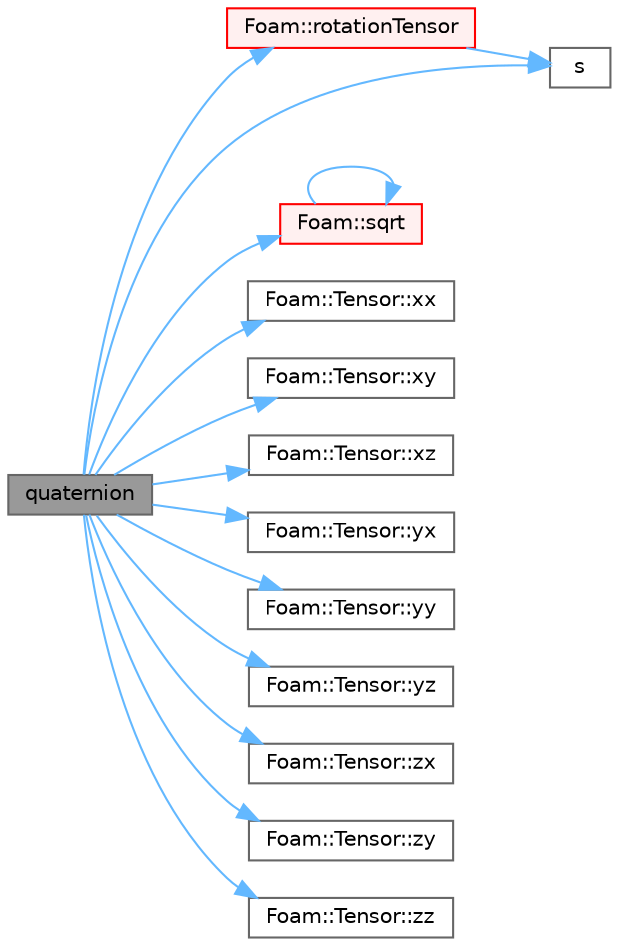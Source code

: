 digraph "quaternion"
{
 // LATEX_PDF_SIZE
  bgcolor="transparent";
  edge [fontname=Helvetica,fontsize=10,labelfontname=Helvetica,labelfontsize=10];
  node [fontname=Helvetica,fontsize=10,shape=box,height=0.2,width=0.4];
  rankdir="LR";
  Node1 [id="Node000001",label="quaternion",height=0.2,width=0.4,color="gray40", fillcolor="grey60", style="filled", fontcolor="black",tooltip=" "];
  Node1 -> Node2 [id="edge1_Node000001_Node000002",color="steelblue1",style="solid",tooltip=" "];
  Node2 [id="Node000002",label="Foam::rotationTensor",height=0.2,width=0.4,color="red", fillcolor="#FFF0F0", style="filled",URL="$namespaceFoam.html#a427e78f77cac9f1f9d1bcf721ab69c2e",tooltip=" "];
  Node2 -> Node4 [id="edge2_Node000002_Node000004",color="steelblue1",style="solid",tooltip=" "];
  Node4 [id="Node000004",label="s",height=0.2,width=0.4,color="grey40", fillcolor="white", style="filled",URL="$gmvOutputSpray_8H.html#abd29a68223d2d8cf69b98ba8e32a841c",tooltip=" "];
  Node1 -> Node4 [id="edge3_Node000001_Node000004",color="steelblue1",style="solid",tooltip=" "];
  Node1 -> Node6 [id="edge4_Node000001_Node000006",color="steelblue1",style="solid",tooltip=" "];
  Node6 [id="Node000006",label="Foam::sqrt",height=0.2,width=0.4,color="red", fillcolor="#FFF0F0", style="filled",URL="$namespaceFoam.html#a8616bd62eebf2342a80222fecb1bda71",tooltip=" "];
  Node6 -> Node6 [id="edge5_Node000006_Node000006",color="steelblue1",style="solid",tooltip=" "];
  Node1 -> Node8 [id="edge6_Node000001_Node000008",color="steelblue1",style="solid",tooltip=" "];
  Node8 [id="Node000008",label="Foam::Tensor::xx",height=0.2,width=0.4,color="grey40", fillcolor="white", style="filled",URL="$classFoam_1_1Tensor.html#ac685b22140c8ad2000c9a8cb600b6d93",tooltip=" "];
  Node1 -> Node9 [id="edge7_Node000001_Node000009",color="steelblue1",style="solid",tooltip=" "];
  Node9 [id="Node000009",label="Foam::Tensor::xy",height=0.2,width=0.4,color="grey40", fillcolor="white", style="filled",URL="$classFoam_1_1Tensor.html#aef887caccb52bdde817e4eaeb3f984ae",tooltip=" "];
  Node1 -> Node10 [id="edge8_Node000001_Node000010",color="steelblue1",style="solid",tooltip=" "];
  Node10 [id="Node000010",label="Foam::Tensor::xz",height=0.2,width=0.4,color="grey40", fillcolor="white", style="filled",URL="$classFoam_1_1Tensor.html#af72e46d4e05800a732a5e3a4cc91ce39",tooltip=" "];
  Node1 -> Node11 [id="edge9_Node000001_Node000011",color="steelblue1",style="solid",tooltip=" "];
  Node11 [id="Node000011",label="Foam::Tensor::yx",height=0.2,width=0.4,color="grey40", fillcolor="white", style="filled",URL="$classFoam_1_1Tensor.html#a730d57095bddc5f9237f1939fd8102d8",tooltip=" "];
  Node1 -> Node12 [id="edge10_Node000001_Node000012",color="steelblue1",style="solid",tooltip=" "];
  Node12 [id="Node000012",label="Foam::Tensor::yy",height=0.2,width=0.4,color="grey40", fillcolor="white", style="filled",URL="$classFoam_1_1Tensor.html#a2510a22fa7122bc70cf2aa9a2346ee5a",tooltip=" "];
  Node1 -> Node13 [id="edge11_Node000001_Node000013",color="steelblue1",style="solid",tooltip=" "];
  Node13 [id="Node000013",label="Foam::Tensor::yz",height=0.2,width=0.4,color="grey40", fillcolor="white", style="filled",URL="$classFoam_1_1Tensor.html#ad605cad17a44566a5f7a7a32fe951f96",tooltip=" "];
  Node1 -> Node14 [id="edge12_Node000001_Node000014",color="steelblue1",style="solid",tooltip=" "];
  Node14 [id="Node000014",label="Foam::Tensor::zx",height=0.2,width=0.4,color="grey40", fillcolor="white", style="filled",URL="$classFoam_1_1Tensor.html#af74000b53e533bbec5205b75cd6d162a",tooltip=" "];
  Node1 -> Node15 [id="edge13_Node000001_Node000015",color="steelblue1",style="solid",tooltip=" "];
  Node15 [id="Node000015",label="Foam::Tensor::zy",height=0.2,width=0.4,color="grey40", fillcolor="white", style="filled",URL="$classFoam_1_1Tensor.html#a727bf253e31fe17059c9d9fa7afa7e31",tooltip=" "];
  Node1 -> Node16 [id="edge14_Node000001_Node000016",color="steelblue1",style="solid",tooltip=" "];
  Node16 [id="Node000016",label="Foam::Tensor::zz",height=0.2,width=0.4,color="grey40", fillcolor="white", style="filled",URL="$classFoam_1_1Tensor.html#aeba21931b21dc2704f04addc478ed83c",tooltip=" "];
}
